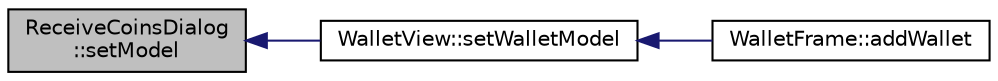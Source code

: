 digraph "ReceiveCoinsDialog::setModel"
{
  edge [fontname="Helvetica",fontsize="10",labelfontname="Helvetica",labelfontsize="10"];
  node [fontname="Helvetica",fontsize="10",shape=record];
  rankdir="LR";
  Node356 [label="ReceiveCoinsDialog\l::setModel",height=0.2,width=0.4,color="black", fillcolor="grey75", style="filled", fontcolor="black"];
  Node356 -> Node357 [dir="back",color="midnightblue",fontsize="10",style="solid",fontname="Helvetica"];
  Node357 [label="WalletView::setWalletModel",height=0.2,width=0.4,color="black", fillcolor="white", style="filled",URL="$class_wallet_view.html#a0a37ff693a4f9c1e5ddc23f9cd3913be",tooltip="Set the wallet model. "];
  Node357 -> Node358 [dir="back",color="midnightblue",fontsize="10",style="solid",fontname="Helvetica"];
  Node358 [label="WalletFrame::addWallet",height=0.2,width=0.4,color="black", fillcolor="white", style="filled",URL="$class_wallet_frame.html#aa199c3f27654199d84c365cf86167d86"];
}
